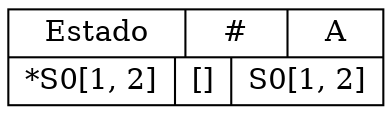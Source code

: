 digraph Transiciones{
rankdir=LR
node[shape= record];
Trans[label="{Estado|#|A}|{*S0
[1, 2]|
[]|S0
[1, 2]}"];

}
